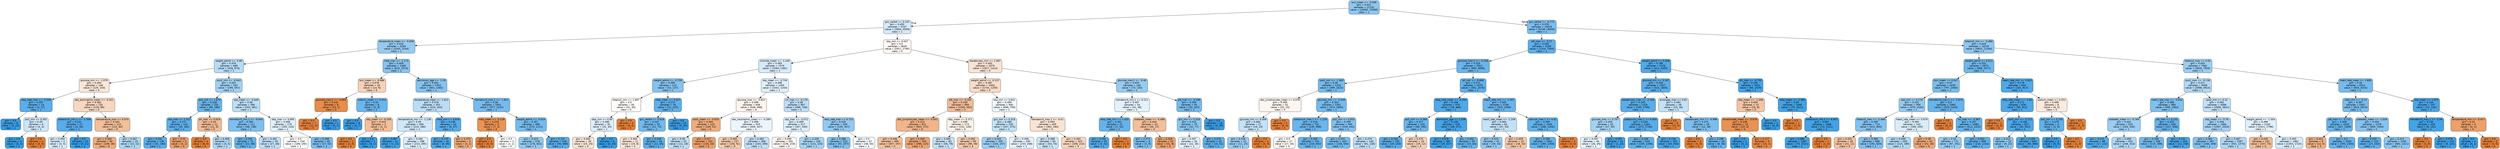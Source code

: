 digraph Tree {
node [shape=box, style="filled, rounded", color="black", fontname="helvetica"] ;
edge [fontname="helvetica"] ;
0 [label="bun_mean <= -0.566\ngini = 0.421\nsamples = 21232\nvalue = [10092, 23398]\nclass = 1", fillcolor="#8ec7f0"] ;
1 [label="gcs_verbal <= 0.155\ngini = 0.493\nsamples = 5707\nvalue = [3954, 5039]\nclass = 1", fillcolor="#d4eaf9"] ;
0 -> 1 [labeldistance=2.5, labelangle=45, headlabel="True"] ;
2 [label="temperature_mean <= -0.058\ngini = 0.433\nsamples = 2058\nvalue = [1043, 2244]\nclass = 1", fillcolor="#95cbf1"] ;
1 -> 2 ;
3 [label="weight_admit <= -0.85\ngini = 0.476\nsamples = 689\nvalue = [428, 670]\nclass = 1", fillcolor="#b7dcf6"] ;
2 -> 3 ;
4 [label="glucose_min <= -1.079\ngini = 0.494\nsamples = 146\nvalue = [129, 103]\nclass = 0", fillcolor="#fae6d7"] ;
3 -> 4 ;
5 [label="resp_rate_max <= -0.209\ngini = 0.255\nsamples = 14\nvalue = [3, 17]\nclass = 1", fillcolor="#5caeea"] ;
4 -> 5 ;
6 [label="gini = 0.0\nsamples = 8\nvalue = [0, 13]\nclass = 1", fillcolor="#399de5"] ;
5 -> 6 ;
7 [label="po2_min <= 0.302\ngini = 0.49\nsamples = 6\nvalue = [3, 4]\nclass = 1", fillcolor="#cee6f8"] ;
5 -> 7 ;
8 [label="gini = 0.0\nsamples = 4\nvalue = [0, 4]\nclass = 1", fillcolor="#399de5"] ;
7 -> 8 ;
9 [label="gini = 0.0\nsamples = 2\nvalue = [3, 0]\nclass = 0", fillcolor="#e58139"] ;
7 -> 9 ;
10 [label="abs_eosinophils_mean <= -0.331\ngini = 0.482\nsamples = 132\nvalue = [126, 86]\nclass = 0", fillcolor="#f7d7c0"] ;
4 -> 10 ;
11 [label="potassium_min.1 <= -1.348\ngini = 0.231\nsamples = 17\nvalue = [4, 26]\nclass = 1", fillcolor="#57ace9"] ;
10 -> 11 ;
12 [label="gini = 0.494\nsamples = 5\nvalue = [4, 5]\nclass = 1", fillcolor="#d7ebfa"] ;
11 -> 12 ;
13 [label="gini = 0.0\nsamples = 12\nvalue = [0, 21]\nclass = 1", fillcolor="#399de5"] ;
11 -> 13 ;
14 [label="temperature_max <= 0.075\ngini = 0.442\nsamples = 115\nvalue = [122, 60]\nclass = 0", fillcolor="#f2bf9a"] ;
10 -> 14 ;
15 [label="gini = 0.383\nsamples = 90\nvalue = [109, 38]\nclass = 0", fillcolor="#eead7e"] ;
14 -> 15 ;
16 [label="gini = 0.467\nsamples = 25\nvalue = [13, 22]\nclass = 1", fillcolor="#aed7f4"] ;
14 -> 16 ;
17 [label="pco2_min <= -0.643\ngini = 0.452\nsamples = 543\nvalue = [299, 567]\nclass = 1", fillcolor="#a1d1f3"] ;
3 -> 17 ;
18 [label="po2_min <= 1.879\ngini = 0.318\nsamples = 153\nvalue = [46, 186]\nclass = 1", fillcolor="#6ab5eb"] ;
17 -> 18 ;
19 [label="sbp_max <= 2.322\ngini = 0.272\nsamples = 142\nvalue = [35, 181]\nclass = 1", fillcolor="#5fb0ea"] ;
18 -> 19 ;
20 [label="gini = 0.251\nsamples = 139\nvalue = [31, 180]\nclass = 1", fillcolor="#5baee9"] ;
19 -> 20 ;
21 [label="gini = 0.32\nsamples = 3\nvalue = [4, 1]\nclass = 0", fillcolor="#eca06a"] ;
19 -> 21 ;
22 [label="ph_max <= 0.619\ngini = 0.43\nsamples = 11\nvalue = [11, 5]\nclass = 0", fillcolor="#f1ba93"] ;
18 -> 22 ;
23 [label="gini = 0.0\nsamples = 4\nvalue = [8, 0]\nclass = 0", fillcolor="#e58139"] ;
22 -> 23 ;
24 [label="gini = 0.469\nsamples = 7\nvalue = [3, 5]\nclass = 1", fillcolor="#b0d8f5"] ;
22 -> 24 ;
25 [label="sbp_mean <= -0.649\ngini = 0.48\nsamples = 390\nvalue = [253, 381]\nclass = 1", fillcolor="#bcdef6"] ;
17 -> 25 ;
26 [label="hematocrit_min.1 <= -0.044\ngini = 0.383\nsamples = 111\nvalue = [48, 138]\nclass = 1", fillcolor="#7ebfee"] ;
25 -> 26 ;
27 [label="gini = 0.291\nsamples = 71\nvalue = [21, 98]\nclass = 1", fillcolor="#63b2eb"] ;
26 -> 27 ;
28 [label="gini = 0.481\nsamples = 40\nvalue = [27, 40]\nclass = 1", fillcolor="#bfdff7"] ;
26 -> 28 ;
29 [label="dbp_max <= 0.895\ngini = 0.496\nsamples = 279\nvalue = [205, 243]\nclass = 1", fillcolor="#e0f0fb"] ;
25 -> 29 ;
30 [label="gini = 0.5\nsamples = 234\nvalue = [188, 190]\nclass = 1", fillcolor="#fdfeff"] ;
29 -> 30 ;
31 [label="gini = 0.368\nsamples = 45\nvalue = [17, 53]\nclass = 1", fillcolor="#79bced"] ;
29 -> 31 ;
32 [label="mbp_max <= -1.173\ngini = 0.404\nsamples = 1369\nvalue = [615, 1574]\nclass = 1", fillcolor="#86c3ef"] ;
2 -> 32 ;
33 [label="bun_mean <= -0.688\ngini = 0.476\nsamples = 16\nvalue = [14, 9]\nclass = 0", fillcolor="#f6d2b8"] ;
32 -> 33 ;
34 [label="glucose_max.2 <= -0.093\ngini = 0.142\nsamples = 8\nvalue = [12, 1]\nclass = 0", fillcolor="#e78c49"] ;
33 -> 34 ;
35 [label="gini = 0.0\nsamples = 7\nvalue = [12, 0]\nclass = 0", fillcolor="#e58139"] ;
34 -> 35 ;
36 [label="gini = 0.0\nsamples = 1\nvalue = [0, 1]\nclass = 1", fillcolor="#399de5"] ;
34 -> 36 ;
37 [label="sodium_mean <= 0.413\ngini = 0.32\nsamples = 8\nvalue = [2, 8]\nclass = 1", fillcolor="#6ab6ec"] ;
33 -> 37 ;
38 [label="gini = 0.0\nsamples = 6\nvalue = [0, 7]\nclass = 1", fillcolor="#399de5"] ;
37 -> 38 ;
39 [label="sbp_mean <= -0.258\ngini = 0.444\nsamples = 2\nvalue = [2, 1]\nclass = 0", fillcolor="#f2c09c"] ;
37 -> 39 ;
40 [label="gini = 0.0\nsamples = 1\nvalue = [2, 0]\nclass = 0", fillcolor="#e58139"] ;
39 -> 40 ;
41 [label="gini = 0.0\nsamples = 1\nvalue = [0, 1]\nclass = 1", fillcolor="#399de5"] ;
39 -> 41 ;
42 [label="admission_age <= -1.28\ngini = 0.401\nsamples = 1353\nvalue = [601, 1565]\nclass = 1", fillcolor="#85c3ef"] ;
32 -> 42 ;
43 [label="temperature_mean <= 1.913\ngini = 0.478\nsamples = 352\nvalue = [224, 343]\nclass = 1", fillcolor="#baddf6"] ;
42 -> 43 ;
44 [label="temperature_min <= -1.136\ngini = 0.49\nsamples = 309\nvalue = [215, 286]\nclass = 1", fillcolor="#cee7f9"] ;
43 -> 44 ;
45 [label="gini = 0.087\nsamples = 11\nvalue = [1, 21]\nclass = 1", fillcolor="#42a2e6"] ;
44 -> 45 ;
46 [label="gini = 0.494\nsamples = 298\nvalue = [214, 265]\nclass = 1", fillcolor="#d9ecfa"] ;
44 -> 46 ;
47 [label="mbp_min <= 0.819\ngini = 0.236\nsamples = 43\nvalue = [9, 57]\nclass = 1", fillcolor="#58ace9"] ;
43 -> 47 ;
48 [label="gini = 0.175\nsamples = 40\nvalue = [6, 56]\nclass = 1", fillcolor="#4ea8e8"] ;
47 -> 48 ;
49 [label="gini = 0.375\nsamples = 3\nvalue = [3, 1]\nclass = 0", fillcolor="#eeab7b"] ;
47 -> 49 ;
50 [label="hematocrit_max.1 <= -1.812\ngini = 0.36\nsamples = 1001\nvalue = [377, 1222]\nclass = 1", fillcolor="#76bbed"] ;
42 -> 50 ;
51 [label="mbp_mean <= -0.118\ngini = 0.219\nsamples = 5\nvalue = [7, 1]\nclass = 0", fillcolor="#e99355"] ;
50 -> 51 ;
52 [label="gini = 0.0\nsamples = 3\nvalue = [6, 0]\nclass = 0", fillcolor="#e58139"] ;
51 -> 52 ;
53 [label="gini = 0.5\nsamples = 2\nvalue = [1, 1]\nclass = 0", fillcolor="#ffffff"] ;
51 -> 53 ;
54 [label="weight_admit <= -0.024\ngini = 0.357\nsamples = 996\nvalue = [370, 1221]\nclass = 1", fillcolor="#75bbed"] ;
50 -> 54 ;
55 [label="gini = 0.423\nsamples = 578\nvalue = [276, 632]\nclass = 1", fillcolor="#8fc8f0"] ;
54 -> 55 ;
56 [label="gini = 0.237\nsamples = 418\nvalue = [94, 589]\nclass = 1", fillcolor="#59ade9"] ;
54 -> 56 ;
57 [label="sbp_min <= 0.047\ngini = 0.5\nsamples = 3649\nvalue = [2911, 2795]\nclass = 0", fillcolor="#fefaf7"] ;
1 -> 57 ;
58 [label="chloride_mean <= -1.245\ngini = 0.493\nsamples = 1570\nvalue = [1094, 1381]\nclass = 1", fillcolor="#d6ebfa"] ;
57 -> 58 ;
59 [label="weight_admit <= -0.759\ngini = 0.399\nsamples = 115\nvalue = [52, 137]\nclass = 1", fillcolor="#84c2ef"] ;
58 -> 59 ;
60 [label="totalco2_min <= 1.997\ngini = 0.5\nsamples = 39\nvalue = [31, 30]\nclass = 0", fillcolor="#fefbf9"] ;
59 -> 60 ;
61 [label="dbp_min <= 0.85\ngini = 0.496\nsamples = 35\nvalue = [25, 30]\nclass = 1", fillcolor="#deeffb"] ;
60 -> 61 ;
62 [label="gini = 0.494\nsamples = 29\nvalue = [25, 20]\nclass = 0", fillcolor="#fae6d7"] ;
61 -> 62 ;
63 [label="gini = 0.0\nsamples = 6\nvalue = [0, 10]\nclass = 1", fillcolor="#399de5"] ;
61 -> 63 ;
64 [label="gini = 0.0\nsamples = 4\nvalue = [6, 0]\nclass = 0", fillcolor="#e58139"] ;
60 -> 64 ;
65 [label="mbp_mean <= 0.417\ngini = 0.274\nsamples = 76\nvalue = [21, 107]\nclass = 1", fillcolor="#60b0ea"] ;
59 -> 65 ;
66 [label="gcs_verbal <= 0.618\ngini = 0.347\nsamples = 55\nvalue = [21, 73]\nclass = 1", fillcolor="#72b9ec"] ;
65 -> 66 ;
67 [label="gini = 0.494\nsamples = 11\nvalue = [10, 8]\nclass = 0", fillcolor="#fae6d7"] ;
66 -> 67 ;
68 [label="gini = 0.248\nsamples = 44\nvalue = [11, 65]\nclass = 1", fillcolor="#5baee9"] ;
66 -> 68 ;
69 [label="gini = 0.0\nsamples = 21\nvalue = [0, 34]\nclass = 1", fillcolor="#399de5"] ;
65 -> 69 ;
70 [label="sbp_mean <= -0.734\ngini = 0.496\nsamples = 1455\nvalue = [1042, 1244]\nclass = 1", fillcolor="#dfeffb"] ;
58 -> 70 ;
71 [label="glucose_max <= -0.821\ngini = 0.499\nsamples = 648\nvalue = [546, 498]\nclass = 0", fillcolor="#fdf4ee"] ;
70 -> 71 ;
72 [label="spo2_mean <= -0.625\ngini = 0.384\nsamples = 123\nvalue = [146, 51]\nclass = 0", fillcolor="#eead7e"] ;
71 -> 72 ;
73 [label="gini = 0.48\nsamples = 22\nvalue = [12, 18]\nclass = 1", fillcolor="#bddef6"] ;
72 -> 73 ;
74 [label="gini = 0.317\nsamples = 101\nvalue = [134, 33]\nclass = 0", fillcolor="#eba06a"] ;
72 -> 74 ;
75 [label="abs_neutrophils_mean <= -0.389\ngini = 0.498\nsamples = 525\nvalue = [400, 447]\nclass = 1", fillcolor="#eaf5fc"] ;
71 -> 75 ;
76 [label="gini = 0.465\nsamples = 157\nvalue = [156, 91]\nclass = 0", fillcolor="#f4caac"] ;
75 -> 76 ;
77 [label="gini = 0.483\nsamples = 368\nvalue = [244, 356]\nclass = 1", fillcolor="#c1e0f7"] ;
75 -> 77 ;
78 [label="inr_max <= -0.178\ngini = 0.48\nsamples = 807\nvalue = [496, 746]\nclass = 1", fillcolor="#bddef6"] ;
70 -> 78 ;
79 [label="sbp_max <= -0.072\ngini = 0.495\nsamples = 517\nvalue = [357, 439]\nclass = 1", fillcolor="#daedfa"] ;
78 -> 79 ;
80 [label="gini = 0.499\nsamples = 291\nvalue = [236, 219]\nclass = 0", fillcolor="#fdf6f1"] ;
79 -> 80 ;
81 [label="gini = 0.458\nsamples = 226\nvalue = [121, 220]\nclass = 1", fillcolor="#a6d3f3"] ;
79 -> 81 ;
82 [label="resp_rate_max <= 0.723\ngini = 0.429\nsamples = 290\nvalue = [139, 307]\nclass = 1", fillcolor="#93c9f1"] ;
78 -> 82 ;
83 [label="gini = 0.386\nsamples = 223\nvalue = [91, 257]\nclass = 1", fillcolor="#7fc0ee"] ;
82 -> 83 ;
84 [label="gini = 0.5\nsamples = 67\nvalue = [48, 50]\nclass = 1", fillcolor="#f7fbfe"] ;
82 -> 84 ;
85 [label="baseexcess_min <= 1.087\ngini = 0.492\nsamples = 2079\nvalue = [1817, 1414]\nclass = 0", fillcolor="#f9e3d3"] ;
57 -> 85 ;
86 [label="weight_admit <= -0.137\ngini = 0.487\nsamples = 1934\nvalue = [1744, 1259]\nclass = 0", fillcolor="#f8dcc8"] ;
85 -> 86 ;
87 [label="ptt_max <= -0.165\ngini = 0.438\nsamples = 994\nvalue = [1045, 500]\nclass = 0", fillcolor="#f1bd98"] ;
86 -> 87 ;
88 [label="abs_lymphocytes_mean <= -0.041\ngini = 0.413\nsamples = 821\nvalue = [903, 372]\nclass = 0", fillcolor="#f0b58b"] ;
87 -> 88 ;
89 [label="gini = 0.446\nsamples = 495\nvalue = [507, 257]\nclass = 0", fillcolor="#f2c19d"] ;
88 -> 89 ;
90 [label="gini = 0.349\nsamples = 326\nvalue = [396, 115]\nclass = 0", fillcolor="#eda672"] ;
88 -> 90 ;
91 [label="dbp_mean <= 0.371\ngini = 0.499\nsamples = 173\nvalue = [142, 128]\nclass = 0", fillcolor="#fcf3eb"] ;
87 -> 91 ;
92 [label="gini = 0.485\nsamples = 83\nvalue = [56, 79]\nclass = 1", fillcolor="#c5e2f7"] ;
91 -> 92 ;
93 [label="gini = 0.462\nsamples = 90\nvalue = [86, 49]\nclass = 0", fillcolor="#f4c9aa"] ;
91 -> 93 ;
94 [label="sbp_min <= 0.841\ngini = 0.499\nsamples = 940\nvalue = [699, 759]\nclass = 1", fillcolor="#eff7fd"] ;
86 -> 94 ;
95 [label="gcs_min <= 0.318\ngini = 0.486\nsamples = 535\nvalue = [337, 475]\nclass = 1", fillcolor="#c5e3f7"] ;
94 -> 95 ;
96 [label="gini = 0.445\nsamples = 205\nvalue = [104, 207]\nclass = 1", fillcolor="#9ccef2"] ;
95 -> 96 ;
97 [label="gini = 0.498\nsamples = 330\nvalue = [233, 268]\nclass = 1", fillcolor="#e5f2fc"] ;
95 -> 97 ;
98 [label="hematocrit_max.1 <= -0.41\ngini = 0.493\nsamples = 405\nvalue = [362, 284]\nclass = 0", fillcolor="#f9e4d4"] ;
94 -> 98 ;
99 [label="gini = 0.488\nsamples = 82\nvalue = [54, 74]\nclass = 1", fillcolor="#c9e5f8"] ;
98 -> 99 ;
100 [label="gini = 0.482\nsamples = 323\nvalue = [308, 210]\nclass = 0", fillcolor="#f7d7c0"] ;
98 -> 100 ;
101 [label="glucose_max.2 <= -0.46\ngini = 0.435\nsamples = 145\nvalue = [73, 155]\nclass = 1", fillcolor="#96cbf1"] ;
85 -> 101 ;
102 [label="hematocrit_min.1 <= 0.211\ngini = 0.497\nsamples = 54\nvalue = [41, 48]\nclass = 1", fillcolor="#e2f1fb"] ;
101 -> 102 ;
103 [label="resp_rate_min <= 1.425\ngini = 0.301\nsamples = 21\nvalue = [7, 31]\nclass = 1", fillcolor="#66b3eb"] ;
102 -> 103 ;
104 [label="gini = 0.202\nsamples = 20\nvalue = [4, 31]\nclass = 1", fillcolor="#53aae8"] ;
103 -> 104 ;
105 [label="gini = 0.0\nsamples = 1\nvalue = [3, 0]\nclass = 0", fillcolor="#e58139"] ;
103 -> 105 ;
106 [label="platelets_mean <= -0.488\ngini = 0.444\nsamples = 33\nvalue = [34, 17]\nclass = 0", fillcolor="#f2c09c"] ;
102 -> 106 ;
107 [label="gini = 0.375\nsamples = 8\nvalue = [3, 9]\nclass = 1", fillcolor="#7bbeee"] ;
106 -> 107 ;
108 [label="gini = 0.326\nsamples = 25\nvalue = [31, 8]\nclass = 0", fillcolor="#eca26c"] ;
106 -> 108 ;
109 [label="ptt_max <= -0.189\ngini = 0.354\nsamples = 91\nvalue = [32, 107]\nclass = 1", fillcolor="#74baed"] ;
101 -> 109 ;
110 [label="gcs_min <= 0.318\ngini = 0.415\nsamples = 75\nvalue = [32, 77]\nclass = 1", fillcolor="#8bc6f0"] ;
109 -> 110 ;
111 [label="gini = 0.497\nsamples = 34\nvalue = [22, 26]\nclass = 1", fillcolor="#e1f0fb"] ;
110 -> 111 ;
112 [label="gini = 0.274\nsamples = 41\nvalue = [10, 51]\nclass = 1", fillcolor="#60b0ea"] ;
110 -> 112 ;
113 [label="gini = 0.0\nsamples = 16\nvalue = [0, 30]\nclass = 1", fillcolor="#399de5"] ;
109 -> 113 ;
114 [label="gcs_verbal <= -0.772\ngini = 0.376\nsamples = 15525\nvalue = [6138, 18359]\nclass = 1", fillcolor="#7bbeee"] ;
0 -> 114 [labeldistance=2.5, labelangle=-45, headlabel="False"] ;
115 [label="ptt_max <= -0.27\ngini = 0.265\nsamples = 5290\nvalue = [1314, 7053]\nclass = 1", fillcolor="#5eafea"] ;
114 -> 115 ;
116 [label="glucose_max.2 <= -0.238\ngini = 0.315\nsamples = 2912\nvalue = [900, 3698]\nclass = 1", fillcolor="#69b5eb"] ;
115 -> 116 ;
117 [label="spo2_min <= -1.963\ngini = 0.36\nsamples = 1333\nvalue = [499, 1623]\nclass = 1", fillcolor="#76bbed"] ;
116 -> 117 ;
118 [label="abs_lymphocytes_mean <= 0.078\ngini = 0.499\nsamples = 32\nvalue = [25, 23]\nclass = 0", fillcolor="#fdf5ef"] ;
117 -> 118 ;
119 [label="glucose_min <= 0.408\ngini = 0.484\nsamples = 27\nvalue = [16, 23]\nclass = 1", fillcolor="#c3e1f7"] ;
118 -> 119 ;
120 [label="gini = 0.438\nsamples = 23\nvalue = [11, 23]\nclass = 1", fillcolor="#98ccf1"] ;
119 -> 120 ;
121 [label="gini = 0.0\nsamples = 4\nvalue = [5, 0]\nclass = 0", fillcolor="#e58139"] ;
119 -> 121 ;
122 [label="gini = 0.0\nsamples = 5\nvalue = [9, 0]\nclass = 0", fillcolor="#e58139"] ;
118 -> 122 ;
123 [label="glucose_min <= -0.349\ngini = 0.353\nsamples = 1301\nvalue = [474, 1600]\nclass = 1", fillcolor="#74baed"] ;
117 -> 123 ;
124 [label="potassium_max.1 <= -1.228\ngini = 0.316\nsamples = 741\nvalue = [235, 958]\nclass = 1", fillcolor="#6ab5eb"] ;
123 -> 124 ;
125 [label="gini = 0.5\nsamples = 17\nvalue = [17, 16]\nclass = 0", fillcolor="#fdf8f3"] ;
124 -> 125 ;
126 [label="gini = 0.305\nsamples = 724\nvalue = [218, 942]\nclass = 1", fillcolor="#67b4eb"] ;
124 -> 126 ;
127 [label="po2_min <= 0.552\ngini = 0.395\nsamples = 560\nvalue = [239, 642]\nclass = 1", fillcolor="#83c1ef"] ;
123 -> 127 ;
128 [label="gini = 0.351\nsamples = 420\nvalue = [148, 504]\nclass = 1", fillcolor="#73baed"] ;
127 -> 128 ;
129 [label="gini = 0.479\nsamples = 140\nvalue = [91, 138]\nclass = 1", fillcolor="#bcdef6"] ;
127 -> 129 ;
130 [label="ph_min <= -0.698\ngini = 0.271\nsamples = 1579\nvalue = [401, 2075]\nclass = 1", fillcolor="#5fb0ea"] ;
116 -> 130 ;
131 [label="resp_rate_mean <= -0.054\ngini = 0.184\nsamples = 470\nvalue = [76, 666]\nclass = 1", fillcolor="#50a8e8"] ;
130 -> 131 ;
132 [label="po2_min <= 0.385\ngini = 0.317\nsamples = 152\nvalue = [48, 195]\nclass = 1", fillcolor="#6ab5eb"] ;
131 -> 132 ;
133 [label="gini = 0.236\nsamples = 132\nvalue = [29, 183]\nclass = 1", fillcolor="#58ade9"] ;
132 -> 133 ;
134 [label="gini = 0.475\nsamples = 20\nvalue = [19, 12]\nclass = 0", fillcolor="#f5d1b6"] ;
132 -> 134 ;
135 [label="admission_age <= 1.208\ngini = 0.106\nsamples = 318\nvalue = [28, 471]\nclass = 1", fillcolor="#45a3e7"] ;
131 -> 135 ;
136 [label="gini = 0.078\nsamples = 285\nvalue = [18, 427]\nclass = 1", fillcolor="#41a1e6"] ;
135 -> 136 ;
137 [label="gini = 0.302\nsamples = 33\nvalue = [10, 44]\nclass = 1", fillcolor="#66b3eb"] ;
135 -> 137 ;
138 [label="heart_rate_min <= -1.507\ngini = 0.305\nsamples = 1109\nvalue = [325, 1409]\nclass = 1", fillcolor="#67b4eb"] ;
130 -> 138 ;
139 [label="heart_rate_mean <= -1.258\ngini = 0.484\nsamples = 64\nvalue = [37, 53]\nclass = 1", fillcolor="#c3e1f7"] ;
138 -> 139 ;
140 [label="gini = 0.425\nsamples = 42\nvalue = [19, 43]\nclass = 1", fillcolor="#90c8f0"] ;
139 -> 140 ;
141 [label="gini = 0.459\nsamples = 22\nvalue = [18, 10]\nclass = 0", fillcolor="#f3c7a7"] ;
139 -> 141 ;
142 [label="calcium_max.1 <= 4.42\ngini = 0.289\nsamples = 1045\nvalue = [288, 1356]\nclass = 1", fillcolor="#63b2eb"] ;
138 -> 142 ;
143 [label="gini = 0.286\nsamples = 1042\nvalue = [284, 1356]\nclass = 1", fillcolor="#62b2ea"] ;
142 -> 143 ;
144 [label="gini = 0.0\nsamples = 3\nvalue = [4, 0]\nclass = 0", fillcolor="#e58139"] ;
142 -> 144 ;
145 [label="weight_admit <= 0.058\ngini = 0.196\nsamples = 2378\nvalue = [414, 3355]\nclass = 1", fillcolor="#51a9e8"] ;
115 -> 145 ;
146 [label="glucose_min <= 3.167\ngini = 0.256\nsamples = 1357\nvalue = [324, 1826]\nclass = 1", fillcolor="#5caeea"] ;
145 -> 146 ;
147 [label="baseexcess_max <= -2.344\ngini = 0.245\nsamples = 1319\nvalue = [299, 1790]\nclass = 1", fillcolor="#5aade9"] ;
146 -> 147 ;
148 [label="glucose_max <= 0.707\ngini = 0.455\nsamples = 55\nvalue = [27, 50]\nclass = 1", fillcolor="#a4d2f3"] ;
147 -> 148 ;
149 [label="gini = 0.497\nsamples = 40\nvalue = [26, 30]\nclass = 1", fillcolor="#e5f2fc"] ;
148 -> 149 ;
150 [label="gini = 0.091\nsamples = 15\nvalue = [1, 20]\nclass = 1", fillcolor="#43a2e6"] ;
148 -> 150 ;
151 [label="potassium_max.1 <= 0.563\ngini = 0.234\nsamples = 1264\nvalue = [272, 1740]\nclass = 1", fillcolor="#58ace9"] ;
147 -> 151 ;
152 [label="gini = 0.268\nsamples = 910\nvalue = [229, 1206]\nclass = 1", fillcolor="#5fb0ea"] ;
151 -> 152 ;
153 [label="gini = 0.138\nsamples = 354\nvalue = [43, 534]\nclass = 1", fillcolor="#49a5e7"] ;
151 -> 153 ;
154 [label="aniongap_max <= 0.61\ngini = 0.484\nsamples = 38\nvalue = [25, 36]\nclass = 1", fillcolor="#c2e1f7"] ;
146 -> 154 ;
155 [label="gini = 0.0\nsamples = 9\nvalue = [13, 0]\nclass = 0", fillcolor="#e58139"] ;
154 -> 155 ;
156 [label="baseexcess_min <= -4.998\ngini = 0.375\nsamples = 29\nvalue = [12, 36]\nclass = 1", fillcolor="#7bbeee"] ;
154 -> 156 ;
157 [label="gini = 0.0\nsamples = 3\nvalue = [4, 0]\nclass = 0", fillcolor="#e58139"] ;
156 -> 157 ;
158 [label="gini = 0.298\nsamples = 26\nvalue = [8, 36]\nclass = 1", fillcolor="#65b3eb"] ;
156 -> 158 ;
159 [label="ph_max <= -4.752\ngini = 0.105\nsamples = 1021\nvalue = [90, 1529]\nclass = 1", fillcolor="#45a3e7"] ;
145 -> 159 ;
160 [label="sbp_mean <= -1.208\ngini = 0.454\nsamples = 12\nvalue = [15, 8]\nclass = 0", fillcolor="#f3c4a3"] ;
159 -> 160 ;
161 [label="bicarbonate_mean <= -3.678\ngini = 0.208\nsamples = 10\nvalue = [15, 2]\nclass = 0", fillcolor="#e89253"] ;
160 -> 161 ;
162 [label="gini = 0.0\nsamples = 1\nvalue = [0, 1]\nclass = 1", fillcolor="#399de5"] ;
161 -> 162 ;
163 [label="gini = 0.117\nsamples = 9\nvalue = [15, 1]\nclass = 0", fillcolor="#e78946"] ;
161 -> 163 ;
164 [label="gini = 0.0\nsamples = 2\nvalue = [0, 6]\nclass = 1", fillcolor="#399de5"] ;
160 -> 164 ;
165 [label="mbp_mean <= -2.981\ngini = 0.09\nsamples = 1009\nvalue = [75, 1521]\nclass = 1", fillcolor="#43a2e6"] ;
159 -> 165 ;
166 [label="gini = 0.0\nsamples = 1\nvalue = [2, 0]\nclass = 0", fillcolor="#e58139"] ;
165 -> 166 ;
167 [label="potassium_min.1 <= 6.901\ngini = 0.087\nsamples = 1008\nvalue = [73, 1521]\nclass = 1", fillcolor="#43a2e6"] ;
165 -> 167 ;
168 [label="gini = 0.086\nsamples = 1007\nvalue = [72, 1521]\nclass = 1", fillcolor="#42a2e6"] ;
167 -> 168 ;
169 [label="gini = 0.0\nsamples = 1\nvalue = [1, 0]\nclass = 0", fillcolor="#e58139"] ;
167 -> 169 ;
170 [label="totalco2_min <= -0.086\ngini = 0.419\nsamples = 10235\nvalue = [4824, 11306]\nclass = 1", fillcolor="#8dc7f0"] ;
114 -> 170 ;
171 [label="weight_admit <= 0.511\ngini = 0.332\nsamples = 2673\nvalue = [898, 3377]\nclass = 1", fillcolor="#6eb7ec"] ;
170 -> 171 ;
172 [label="bun_mean <= 0.047\ngini = 0.37\nsamples = 2039\nvalue = [797, 2460]\nclass = 1", fillcolor="#79bded"] ;
171 -> 172 ;
173 [label="sbp_min <= 0.278\ngini = 0.431\nsamples = 956\nvalue = [478, 1045]\nclass = 1", fillcolor="#94caf1"] ;
172 -> 173 ;
174 [label="totalco2_max <= -2.446\ngini = 0.395\nsamples = 714\nvalue = [312, 840]\nclass = 1", fillcolor="#83c1ef"] ;
173 -> 174 ;
175 [label="gini = 0.451\nsamples = 16\nvalue = [21, 11]\nclass = 0", fillcolor="#f3c3a1"] ;
174 -> 175 ;
176 [label="gini = 0.385\nsamples = 698\nvalue = [291, 829]\nclass = 1", fillcolor="#7fbfee"] ;
174 -> 176 ;
177 [label="heart_rate_mean <= 0.979\ngini = 0.494\nsamples = 242\nvalue = [166, 205]\nclass = 1", fillcolor="#d9ecfa"] ;
173 -> 177 ;
178 [label="gini = 0.469\nsamples = 200\nvalue = [114, 189]\nclass = 1", fillcolor="#b0d8f5"] ;
177 -> 178 ;
179 [label="gini = 0.36\nsamples = 42\nvalue = [52, 16]\nclass = 0", fillcolor="#eda876"] ;
177 -> 179 ;
180 [label="hematocrit_max.1 <= -2.674\ngini = 0.3\nsamples = 1083\nvalue = [319, 1415]\nclass = 1", fillcolor="#66b3eb"] ;
172 -> 180 ;
181 [label="gini = 0.0\nsamples = 3\nvalue = [6, 0]\nclass = 0", fillcolor="#e58139"] ;
180 -> 181 ;
182 [label="inr_max <= -0.367\ngini = 0.297\nsamples = 1080\nvalue = [313, 1415]\nclass = 1", fillcolor="#65b3eb"] ;
180 -> 182 ;
183 [label="gini = 0.43\nsamples = 171\nvalue = [87, 191]\nclass = 1", fillcolor="#93caf1"] ;
182 -> 183 ;
184 [label="gini = 0.263\nsamples = 909\nvalue = [226, 1224]\nclass = 1", fillcolor="#5eafea"] ;
182 -> 184 ;
185 [label="heart_rate_min <= 3.024\ngini = 0.179\nsamples = 634\nvalue = [101, 917]\nclass = 1", fillcolor="#4fa8e8"] ;
171 -> 185 ;
186 [label="resp_rate_mean <= -1.82\ngini = 0.171\nsamples = 628\nvalue = [95, 912]\nclass = 1", fillcolor="#4ea7e8"] ;
185 -> 186 ;
187 [label="gini = 0.0\nsamples = 1\nvalue = [3, 0]\nclass = 0", fillcolor="#e58139"] ;
186 -> 187 ;
188 [label="spo2_min <= -2.112\ngini = 0.166\nsamples = 627\nvalue = [92, 912]\nclass = 1", fillcolor="#4da7e8"] ;
186 -> 188 ;
189 [label="gini = 0.412\nsamples = 23\nvalue = [9, 22]\nclass = 1", fillcolor="#8ac5f0"] ;
188 -> 189 ;
190 [label="gini = 0.156\nsamples = 604\nvalue = [83, 890]\nclass = 1", fillcolor="#4ba6e7"] ;
188 -> 190 ;
191 [label="sodium_mean <= 0.252\ngini = 0.496\nsamples = 6\nvalue = [6, 5]\nclass = 0", fillcolor="#fbeade"] ;
185 -> 191 ;
192 [label="po2_min <= 0.135\ngini = 0.278\nsamples = 4\nvalue = [1, 5]\nclass = 1", fillcolor="#61b1ea"] ;
191 -> 192 ;
193 [label="gini = 0.0\nsamples = 3\nvalue = [0, 5]\nclass = 1", fillcolor="#399de5"] ;
192 -> 193 ;
194 [label="gini = 0.0\nsamples = 1\nvalue = [1, 0]\nclass = 0", fillcolor="#e58139"] ;
192 -> 194 ;
195 [label="gini = 0.0\nsamples = 2\nvalue = [5, 0]\nclass = 0", fillcolor="#e58139"] ;
191 -> 195 ;
196 [label="totalco2_max <= 0.02\ngini = 0.443\nsamples = 7562\nvalue = [3926, 7929]\nclass = 1", fillcolor="#9bcef2"] ;
170 -> 196 ;
197 [label="pco2_max <= -0.138\ngini = 0.471\nsamples = 5048\nvalue = [2998, 4914]\nclass = 1", fillcolor="#b2d9f5"] ;
196 -> 197 ;
198 [label="heart_rate_max <= -0.044\ngini = 0.388\nsamples = 960\nvalue = [390, 1092]\nclass = 1", fillcolor="#80c0ee"] ;
197 -> 198 ;
199 [label="platelets_mean <= -0.784\ngini = 0.442\nsamples = 520\nvalue = [263, 536]\nclass = 1", fillcolor="#9acdf2"] ;
198 -> 199 ;
200 [label="gini = 0.215\nsamples = 88\nvalue = [17, 122]\nclass = 1", fillcolor="#55abe9"] ;
199 -> 200 ;
201 [label="gini = 0.468\nsamples = 432\nvalue = [246, 414]\nclass = 1", fillcolor="#afd7f4"] ;
199 -> 201 ;
202 [label="ptt_max <= 0.102\ngini = 0.303\nsamples = 440\nvalue = [127, 556]\nclass = 1", fillcolor="#66b3eb"] ;
198 -> 202 ;
203 [label="gini = 0.348\nsamples = 336\nvalue = [115, 398]\nclass = 1", fillcolor="#72b9ed"] ;
202 -> 203 ;
204 [label="gini = 0.131\nsamples = 104\nvalue = [12, 158]\nclass = 1", fillcolor="#48a4e7"] ;
202 -> 204 ;
205 [label="spo2_min <= 0.12\ngini = 0.482\nsamples = 4088\nvalue = [2608, 3822]\nclass = 1", fillcolor="#c0e0f7"] ;
197 -> 205 ;
206 [label="sbp_mean <= -0.76\ngini = 0.456\nsamples = 1984\nvalue = [1097, 2024]\nclass = 1", fillcolor="#a4d2f3"] ;
205 -> 206 ;
207 [label="gini = 0.394\nsamples = 387\nvalue = [166, 449]\nclass = 1", fillcolor="#82c1ef"] ;
206 -> 207 ;
208 [label="gini = 0.467\nsamples = 1597\nvalue = [931, 1575]\nclass = 1", fillcolor="#aed7f4"] ;
206 -> 208 ;
209 [label="weight_admit <= -1.304\ngini = 0.496\nsamples = 2104\nvalue = [1511, 1798]\nclass = 1", fillcolor="#dfeffb"] ;
205 -> 209 ;
210 [label="gini = 0.435\nsamples = 142\nvalue = [157, 74]\nclass = 0", fillcolor="#f1bc96"] ;
209 -> 210 ;
211 [label="gini = 0.493\nsamples = 1962\nvalue = [1354, 1724]\nclass = 1", fillcolor="#d5eaf9"] ;
209 -> 211 ;
212 [label="heart_rate_mean <= 1.806\ngini = 0.36\nsamples = 2514\nvalue = [928, 3015]\nclass = 1", fillcolor="#76bbed"] ;
196 -> 212 ;
213 [label="mbp_min <= -0.13\ngini = 0.367\nsamples = 2407\nvalue = [916, 2873]\nclass = 1", fillcolor="#78bced"] ;
212 -> 213 ;
214 [label="ptt_max <= -0.715\ngini = 0.308\nsamples = 1029\nvalue = [307, 1309]\nclass = 1", fillcolor="#67b4eb"] ;
213 -> 214 ;
215 [label="gini = 0.401\nsamples = 9\nvalue = [13, 5]\nclass = 0", fillcolor="#efb185"] ;
214 -> 215 ;
216 [label="gini = 0.3\nsamples = 1020\nvalue = [294, 1304]\nclass = 1", fillcolor="#66b3eb"] ;
214 -> 216 ;
217 [label="platelets_mean <= -1.029\ngini = 0.403\nsamples = 1378\nvalue = [609, 1564]\nclass = 1", fillcolor="#86c3ef"] ;
213 -> 217 ;
218 [label="gini = 0.255\nsamples = 113\nvalue = [27, 153]\nclass = 1", fillcolor="#5caeea"] ;
217 -> 218 ;
219 [label="gini = 0.413\nsamples = 1265\nvalue = [582, 1411]\nclass = 1", fillcolor="#8bc5f0"] ;
217 -> 219 ;
220 [label="sbp_mean <= 2.073\ngini = 0.144\nsamples = 107\nvalue = [12, 142]\nclass = 1", fillcolor="#4aa5e7"] ;
212 -> 220 ;
221 [label="hematocrit_max.1 <= -2.44\ngini = 0.102\nsamples = 103\nvalue = [8, 141]\nclass = 1", fillcolor="#44a3e6"] ;
220 -> 221 ;
222 [label="gini = 0.0\nsamples = 1\nvalue = [2, 0]\nclass = 0", fillcolor="#e58139"] ;
221 -> 222 ;
223 [label="gini = 0.078\nsamples = 102\nvalue = [6, 141]\nclass = 1", fillcolor="#41a1e6"] ;
221 -> 223 ;
224 [label="temperature_min <= -0.417\ngini = 0.32\nsamples = 4\nvalue = [4, 1]\nclass = 0", fillcolor="#eca06a"] ;
220 -> 224 ;
225 [label="gini = 0.0\nsamples = 1\nvalue = [0, 1]\nclass = 1", fillcolor="#399de5"] ;
224 -> 225 ;
226 [label="gini = 0.0\nsamples = 3\nvalue = [4, 0]\nclass = 0", fillcolor="#e58139"] ;
224 -> 226 ;
}